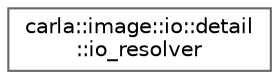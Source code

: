 digraph "类继承关系图"
{
 // INTERACTIVE_SVG=YES
 // LATEX_PDF_SIZE
  bgcolor="transparent";
  edge [fontname=Helvetica,fontsize=10,labelfontname=Helvetica,labelfontsize=10];
  node [fontname=Helvetica,fontsize=10,shape=box,height=0.2,width=0.4];
  rankdir="LR";
  Node0 [id="Node000000",label="carla::image::io::detail\l::io_resolver",height=0.2,width=0.4,color="grey40", fillcolor="white", style="filled",URL="$df/d7f/structcarla_1_1image_1_1io_1_1detail_1_1io__resolver.html",tooltip=" "];
}
